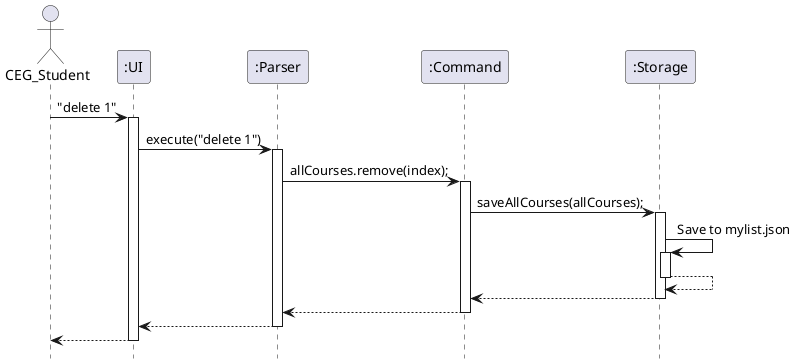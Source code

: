 @startuml
hide footbox

actor CEG_Student
participant ":UI"
participant ":Parser"
participant ":Command"
participant ":Storage"

CEG_Student -> ":UI" : "delete 1"
activate ":UI"

":UI" -> ":Parser" : execute("delete 1")
activate ":Parser"

":Parser" -> ":Command" : allCourses.remove(index);
activate ":Command"

":Command" -> ":Storage" : saveAllCourses(allCourses);
activate ":Storage"

":Storage" -> ":Storage" : Save to mylist.json
activate ":Storage"

":Storage" --> ":Storage"
deactivate ":Storage"
":Storage" --> ":Command"
deactivate ":Storage"

":Command" --> ":Parser"
deactivate ":Command"

":Parser" --> ":UI"
deactivate ":Parser"

":UI" --> CEG_Student
deactivate ":UI"

@enduml
